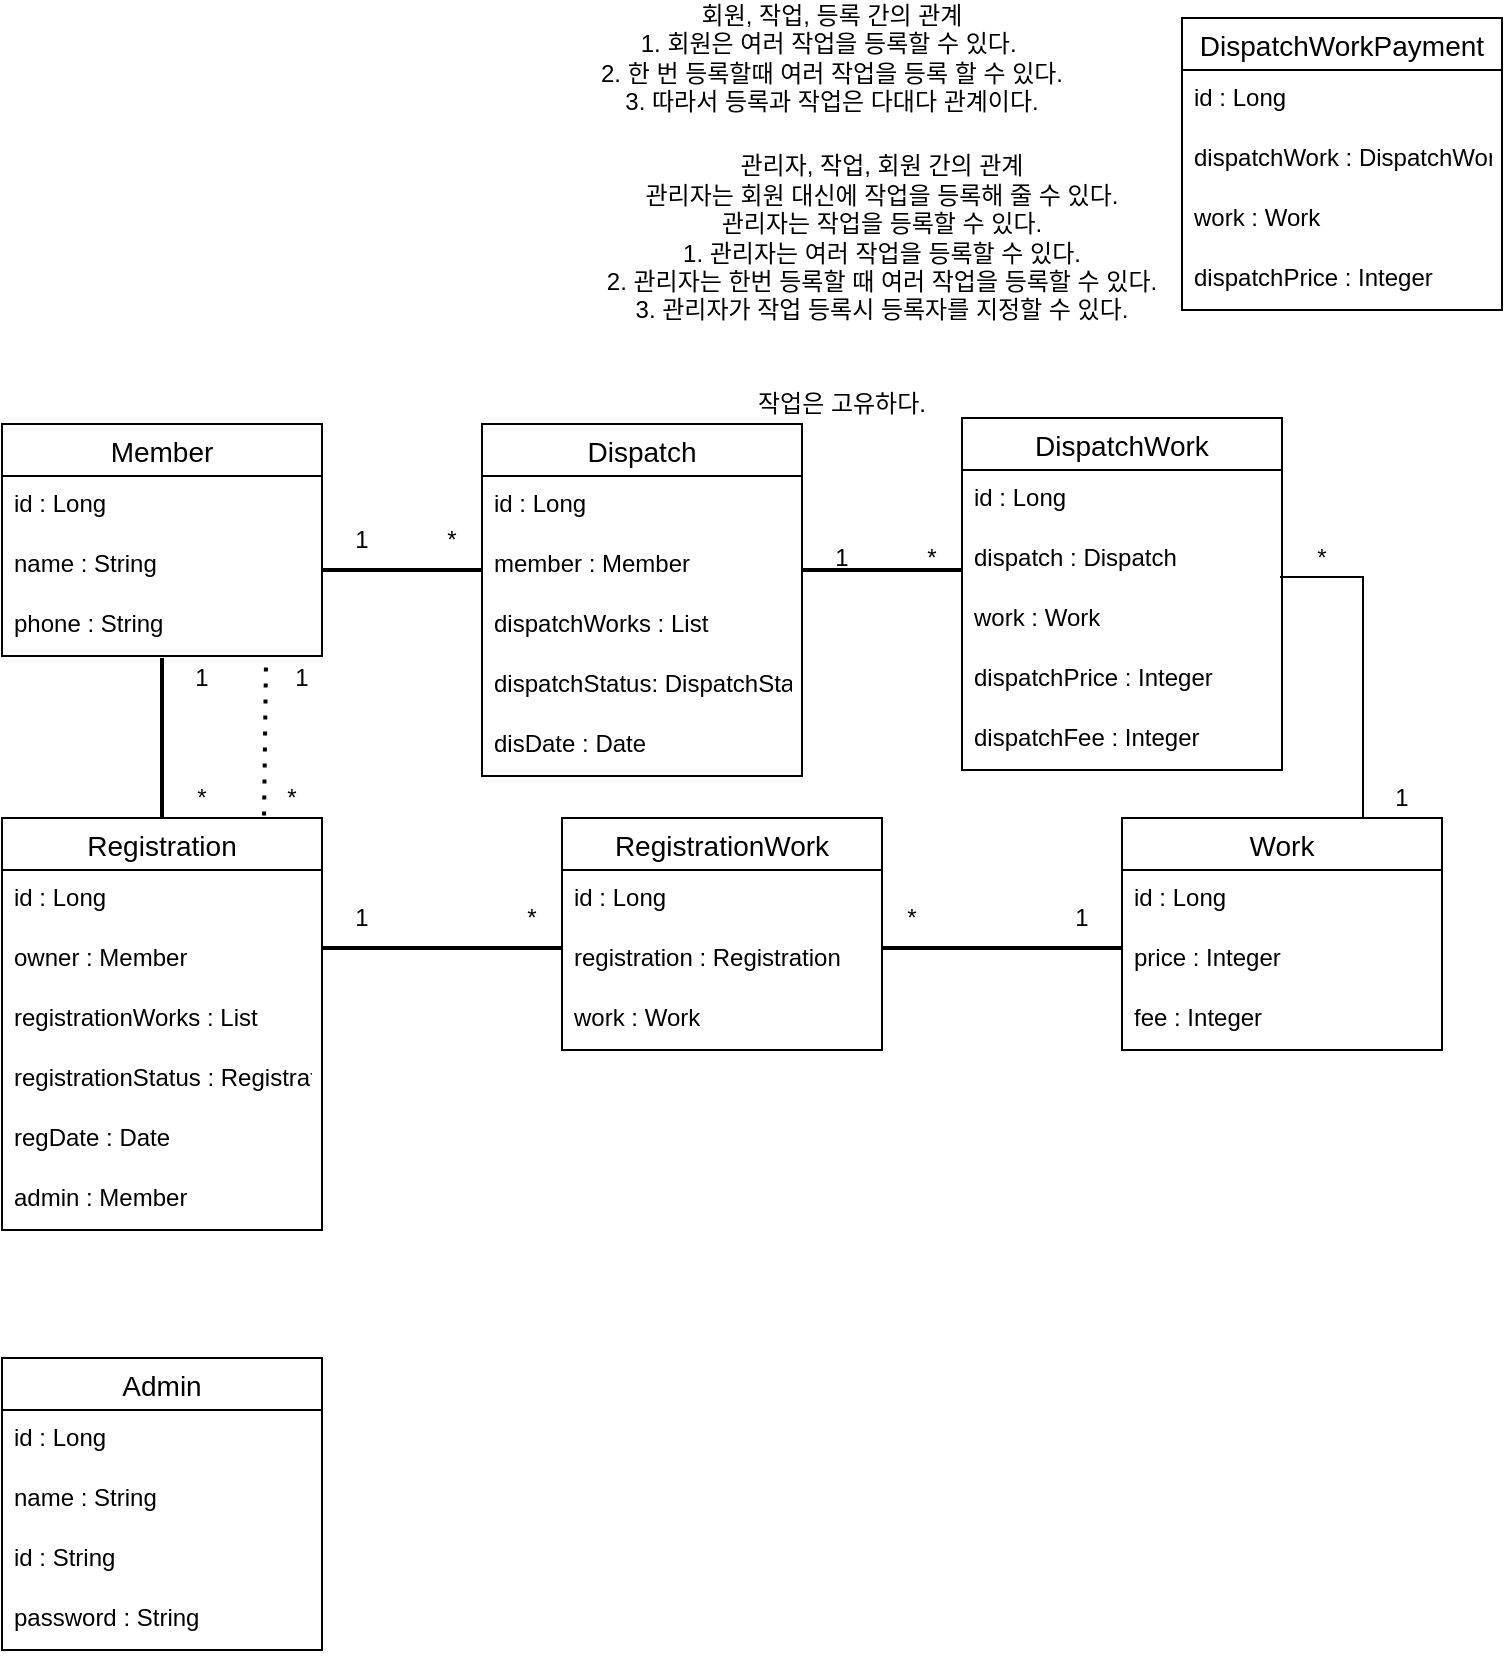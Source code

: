 <mxfile version="13.4.4" type="github">
  <diagram id="2txRi4Y_g-nlTiY-pxwm" name="Page-1">
    <mxGraphModel dx="997" dy="773" grid="1" gridSize="10" guides="1" tooltips="1" connect="1" arrows="1" fold="1" page="1" pageScale="1" pageWidth="827" pageHeight="1169" math="0" shadow="0">
      <root>
        <mxCell id="0" />
        <mxCell id="1" parent="0" />
        <mxCell id="WYVDGU74IOK8SxGDw1i1-1" value="Member" style="swimlane;fontStyle=0;childLayout=stackLayout;horizontal=1;startSize=26;horizontalStack=0;resizeParent=1;resizeParentMax=0;resizeLast=0;collapsible=1;marginBottom=0;align=center;fontSize=14;" vertex="1" parent="1">
          <mxGeometry x="40" y="283" width="160" height="116" as="geometry" />
        </mxCell>
        <mxCell id="WYVDGU74IOK8SxGDw1i1-2" value="id : Long" style="text;strokeColor=none;fillColor=none;spacingLeft=4;spacingRight=4;overflow=hidden;rotatable=0;points=[[0,0.5],[1,0.5]];portConstraint=eastwest;fontSize=12;" vertex="1" parent="WYVDGU74IOK8SxGDw1i1-1">
          <mxGeometry y="26" width="160" height="30" as="geometry" />
        </mxCell>
        <mxCell id="WYVDGU74IOK8SxGDw1i1-3" value="name : String" style="text;strokeColor=none;fillColor=none;spacingLeft=4;spacingRight=4;overflow=hidden;rotatable=0;points=[[0,0.5],[1,0.5]];portConstraint=eastwest;fontSize=12;" vertex="1" parent="WYVDGU74IOK8SxGDw1i1-1">
          <mxGeometry y="56" width="160" height="30" as="geometry" />
        </mxCell>
        <mxCell id="WYVDGU74IOK8SxGDw1i1-4" value="phone : String" style="text;strokeColor=none;fillColor=none;spacingLeft=4;spacingRight=4;overflow=hidden;rotatable=0;points=[[0,0.5],[1,0.5]];portConstraint=eastwest;fontSize=12;" vertex="1" parent="WYVDGU74IOK8SxGDw1i1-1">
          <mxGeometry y="86" width="160" height="30" as="geometry" />
        </mxCell>
        <mxCell id="WYVDGU74IOK8SxGDw1i1-16" value="" style="line;strokeWidth=2;direction=south;html=1;" vertex="1" parent="1">
          <mxGeometry x="115" y="400" width="10" height="80" as="geometry" />
        </mxCell>
        <mxCell id="WYVDGU74IOK8SxGDw1i1-17" value="1" style="text;html=1;strokeColor=none;fillColor=none;align=center;verticalAlign=middle;whiteSpace=wrap;rounded=0;" vertex="1" parent="1">
          <mxGeometry x="120" y="400" width="40" height="20" as="geometry" />
        </mxCell>
        <mxCell id="WYVDGU74IOK8SxGDw1i1-18" value="*" style="text;html=1;strokeColor=none;fillColor=none;align=center;verticalAlign=middle;whiteSpace=wrap;rounded=0;" vertex="1" parent="1">
          <mxGeometry x="125" y="460" width="30" height="20" as="geometry" />
        </mxCell>
        <mxCell id="WYVDGU74IOK8SxGDw1i1-10" value="Registration" style="swimlane;fontStyle=0;childLayout=stackLayout;horizontal=1;startSize=26;horizontalStack=0;resizeParent=1;resizeParentMax=0;resizeLast=0;collapsible=1;marginBottom=0;align=center;fontSize=14;" vertex="1" parent="1">
          <mxGeometry x="40" y="480" width="160" height="206" as="geometry" />
        </mxCell>
        <mxCell id="WYVDGU74IOK8SxGDw1i1-11" value="id : Long" style="text;strokeColor=none;fillColor=none;spacingLeft=4;spacingRight=4;overflow=hidden;rotatable=0;points=[[0,0.5],[1,0.5]];portConstraint=eastwest;fontSize=12;" vertex="1" parent="WYVDGU74IOK8SxGDw1i1-10">
          <mxGeometry y="26" width="160" height="30" as="geometry" />
        </mxCell>
        <mxCell id="WYVDGU74IOK8SxGDw1i1-49" value="owner : Member" style="text;strokeColor=none;fillColor=none;spacingLeft=4;spacingRight=4;overflow=hidden;rotatable=0;points=[[0,0.5],[1,0.5]];portConstraint=eastwest;fontSize=12;" vertex="1" parent="WYVDGU74IOK8SxGDw1i1-10">
          <mxGeometry y="56" width="160" height="30" as="geometry" />
        </mxCell>
        <mxCell id="WYVDGU74IOK8SxGDw1i1-12" value="registrationWorks : List" style="text;strokeColor=none;fillColor=none;spacingLeft=4;spacingRight=4;overflow=hidden;rotatable=0;points=[[0,0.5],[1,0.5]];portConstraint=eastwest;fontSize=12;" vertex="1" parent="WYVDGU74IOK8SxGDw1i1-10">
          <mxGeometry y="86" width="160" height="30" as="geometry" />
        </mxCell>
        <mxCell id="WYVDGU74IOK8SxGDw1i1-50" value="registrationStatus : RegistrationStatus" style="text;strokeColor=none;fillColor=none;spacingLeft=4;spacingRight=4;overflow=hidden;rotatable=0;points=[[0,0.5],[1,0.5]];portConstraint=eastwest;fontSize=12;" vertex="1" parent="WYVDGU74IOK8SxGDw1i1-10">
          <mxGeometry y="116" width="160" height="30" as="geometry" />
        </mxCell>
        <mxCell id="WYVDGU74IOK8SxGDw1i1-13" value="regDate : Date" style="text;strokeColor=none;fillColor=none;spacingLeft=4;spacingRight=4;overflow=hidden;rotatable=0;points=[[0,0.5],[1,0.5]];portConstraint=eastwest;fontSize=12;" vertex="1" parent="WYVDGU74IOK8SxGDw1i1-10">
          <mxGeometry y="146" width="160" height="30" as="geometry" />
        </mxCell>
        <mxCell id="WYVDGU74IOK8SxGDw1i1-53" value="admin : Member" style="text;strokeColor=none;fillColor=none;spacingLeft=4;spacingRight=4;overflow=hidden;rotatable=0;points=[[0,0.5],[1,0.5]];portConstraint=eastwest;fontSize=12;" vertex="1" parent="WYVDGU74IOK8SxGDw1i1-10">
          <mxGeometry y="176" width="160" height="30" as="geometry" />
        </mxCell>
        <mxCell id="WYVDGU74IOK8SxGDw1i1-24" value="" style="line;strokeWidth=2;html=1;" vertex="1" parent="1">
          <mxGeometry x="200" y="540" width="120" height="10" as="geometry" />
        </mxCell>
        <mxCell id="WYVDGU74IOK8SxGDw1i1-25" value="회원, 작업, 등록 간의 관계&lt;br&gt;1. 회원은 여러 작업을 등록할 수 있다.&amp;nbsp;&lt;br&gt;2. 한 번 등록할때 여러 작업을 등록 할 수 있다.&lt;br&gt;3. 따라서 등록과 작업은 다대다 관계이다." style="text;html=1;strokeColor=none;fillColor=none;align=center;verticalAlign=middle;whiteSpace=wrap;rounded=0;" vertex="1" parent="1">
          <mxGeometry x="240" y="90" width="430" height="20" as="geometry" />
        </mxCell>
        <mxCell id="WYVDGU74IOK8SxGDw1i1-26" value="관리자, 작업, 회원 간의 관계&lt;br&gt;관리자는 회원 대신에 작업을 등록해 줄 수 있다.&lt;br&gt;관리자는 작업을 등록할 수 있다.&lt;br&gt;1. 관리자는 여러 작업을 등록할 수 있다.&lt;br&gt;2. 관리자는 한번 등록할 때 여러 작업을 등록할 수 있다.&lt;br&gt;3. 관리자가 작업 등록시 등록자를 지정할 수 있다." style="text;html=1;strokeColor=none;fillColor=none;align=center;verticalAlign=middle;whiteSpace=wrap;rounded=0;" vertex="1" parent="1">
          <mxGeometry x="340" y="160" width="280" height="60" as="geometry" />
        </mxCell>
        <mxCell id="WYVDGU74IOK8SxGDw1i1-27" value="RegistrationWork" style="swimlane;fontStyle=0;childLayout=stackLayout;horizontal=1;startSize=26;horizontalStack=0;resizeParent=1;resizeParentMax=0;resizeLast=0;collapsible=1;marginBottom=0;align=center;fontSize=14;" vertex="1" parent="1">
          <mxGeometry x="320" y="480" width="160" height="116" as="geometry" />
        </mxCell>
        <mxCell id="WYVDGU74IOK8SxGDw1i1-28" value="id : Long" style="text;strokeColor=none;fillColor=none;spacingLeft=4;spacingRight=4;overflow=hidden;rotatable=0;points=[[0,0.5],[1,0.5]];portConstraint=eastwest;fontSize=12;" vertex="1" parent="WYVDGU74IOK8SxGDw1i1-27">
          <mxGeometry y="26" width="160" height="30" as="geometry" />
        </mxCell>
        <mxCell id="WYVDGU74IOK8SxGDw1i1-29" value="registration : Registration" style="text;strokeColor=none;fillColor=none;spacingLeft=4;spacingRight=4;overflow=hidden;rotatable=0;points=[[0,0.5],[1,0.5]];portConstraint=eastwest;fontSize=12;" vertex="1" parent="WYVDGU74IOK8SxGDw1i1-27">
          <mxGeometry y="56" width="160" height="30" as="geometry" />
        </mxCell>
        <mxCell id="WYVDGU74IOK8SxGDw1i1-51" value="work : Work" style="text;strokeColor=none;fillColor=none;spacingLeft=4;spacingRight=4;overflow=hidden;rotatable=0;points=[[0,0.5],[1,0.5]];portConstraint=eastwest;fontSize=12;" vertex="1" parent="WYVDGU74IOK8SxGDw1i1-27">
          <mxGeometry y="86" width="160" height="30" as="geometry" />
        </mxCell>
        <mxCell id="WYVDGU74IOK8SxGDw1i1-31" value="작업은 고유하다." style="text;html=1;strokeColor=none;fillColor=none;align=center;verticalAlign=middle;whiteSpace=wrap;rounded=0;" vertex="1" parent="1">
          <mxGeometry x="360" y="263" width="200" height="20" as="geometry" />
        </mxCell>
        <mxCell id="WYVDGU74IOK8SxGDw1i1-32" value="1" style="text;html=1;strokeColor=none;fillColor=none;align=center;verticalAlign=middle;whiteSpace=wrap;rounded=0;" vertex="1" parent="1">
          <mxGeometry x="200" y="520" width="40" height="20" as="geometry" />
        </mxCell>
        <mxCell id="WYVDGU74IOK8SxGDw1i1-33" value="*" style="text;html=1;strokeColor=none;fillColor=none;align=center;verticalAlign=middle;whiteSpace=wrap;rounded=0;" vertex="1" parent="1">
          <mxGeometry x="290" y="520" width="30" height="20" as="geometry" />
        </mxCell>
        <mxCell id="WYVDGU74IOK8SxGDw1i1-5" value="Work" style="swimlane;fontStyle=0;childLayout=stackLayout;horizontal=1;startSize=26;horizontalStack=0;resizeParent=1;resizeParentMax=0;resizeLast=0;collapsible=1;marginBottom=0;align=center;fontSize=14;" vertex="1" parent="1">
          <mxGeometry x="600" y="480" width="160" height="116" as="geometry" />
        </mxCell>
        <mxCell id="WYVDGU74IOK8SxGDw1i1-6" value="id : Long" style="text;strokeColor=none;fillColor=none;spacingLeft=4;spacingRight=4;overflow=hidden;rotatable=0;points=[[0,0.5],[1,0.5]];portConstraint=eastwest;fontSize=12;" vertex="1" parent="WYVDGU74IOK8SxGDw1i1-5">
          <mxGeometry y="26" width="160" height="30" as="geometry" />
        </mxCell>
        <mxCell id="WYVDGU74IOK8SxGDw1i1-7" value="price : Integer" style="text;strokeColor=none;fillColor=none;spacingLeft=4;spacingRight=4;overflow=hidden;rotatable=0;points=[[0,0.5],[1,0.5]];portConstraint=eastwest;fontSize=12;" vertex="1" parent="WYVDGU74IOK8SxGDw1i1-5">
          <mxGeometry y="56" width="160" height="30" as="geometry" />
        </mxCell>
        <mxCell id="WYVDGU74IOK8SxGDw1i1-8" value="fee : Integer" style="text;strokeColor=none;fillColor=none;spacingLeft=4;spacingRight=4;overflow=hidden;rotatable=0;points=[[0,0.5],[1,0.5]];portConstraint=eastwest;fontSize=12;" vertex="1" parent="WYVDGU74IOK8SxGDw1i1-5">
          <mxGeometry y="86" width="160" height="30" as="geometry" />
        </mxCell>
        <mxCell id="WYVDGU74IOK8SxGDw1i1-36" value="" style="line;strokeWidth=2;html=1;" vertex="1" parent="1">
          <mxGeometry x="480" y="540" width="120" height="10" as="geometry" />
        </mxCell>
        <mxCell id="WYVDGU74IOK8SxGDw1i1-37" value="*" style="text;html=1;strokeColor=none;fillColor=none;align=center;verticalAlign=middle;whiteSpace=wrap;rounded=0;" vertex="1" parent="1">
          <mxGeometry x="480" y="520" width="30" height="20" as="geometry" />
        </mxCell>
        <mxCell id="WYVDGU74IOK8SxGDw1i1-38" value="1" style="text;html=1;strokeColor=none;fillColor=none;align=center;verticalAlign=middle;whiteSpace=wrap;rounded=0;" vertex="1" parent="1">
          <mxGeometry x="560" y="520" width="40" height="20" as="geometry" />
        </mxCell>
        <mxCell id="WYVDGU74IOK8SxGDw1i1-52" value="" style="endArrow=none;dashed=1;html=1;dashPattern=1 3;strokeWidth=2;entryX=0.825;entryY=1.067;entryDx=0;entryDy=0;entryPerimeter=0;exitX=0.819;exitY=-0.006;exitDx=0;exitDy=0;exitPerimeter=0;" edge="1" parent="1" source="WYVDGU74IOK8SxGDw1i1-10" target="WYVDGU74IOK8SxGDw1i1-4">
          <mxGeometry width="50" height="50" relative="1" as="geometry">
            <mxPoint x="500" y="640" as="sourcePoint" />
            <mxPoint x="550" y="590" as="targetPoint" />
          </mxGeometry>
        </mxCell>
        <mxCell id="WYVDGU74IOK8SxGDw1i1-54" value="1" style="text;html=1;strokeColor=none;fillColor=none;align=center;verticalAlign=middle;whiteSpace=wrap;rounded=0;" vertex="1" parent="1">
          <mxGeometry x="170" y="400" width="40" height="20" as="geometry" />
        </mxCell>
        <mxCell id="WYVDGU74IOK8SxGDw1i1-55" value="*" style="text;html=1;strokeColor=none;fillColor=none;align=center;verticalAlign=middle;whiteSpace=wrap;rounded=0;" vertex="1" parent="1">
          <mxGeometry x="170" y="460" width="30" height="20" as="geometry" />
        </mxCell>
        <mxCell id="WYVDGU74IOK8SxGDw1i1-44" value="Admin" style="swimlane;fontStyle=0;childLayout=stackLayout;horizontal=1;startSize=26;horizontalStack=0;resizeParent=1;resizeParentMax=0;resizeLast=0;collapsible=1;marginBottom=0;align=center;fontSize=14;" vertex="1" parent="1">
          <mxGeometry x="40" y="750" width="160" height="146" as="geometry" />
        </mxCell>
        <mxCell id="WYVDGU74IOK8SxGDw1i1-45" value="id : Long" style="text;strokeColor=none;fillColor=none;spacingLeft=4;spacingRight=4;overflow=hidden;rotatable=0;points=[[0,0.5],[1,0.5]];portConstraint=eastwest;fontSize=12;" vertex="1" parent="WYVDGU74IOK8SxGDw1i1-44">
          <mxGeometry y="26" width="160" height="30" as="geometry" />
        </mxCell>
        <mxCell id="WYVDGU74IOK8SxGDw1i1-46" value="name : String" style="text;strokeColor=none;fillColor=none;spacingLeft=4;spacingRight=4;overflow=hidden;rotatable=0;points=[[0,0.5],[1,0.5]];portConstraint=eastwest;fontSize=12;" vertex="1" parent="WYVDGU74IOK8SxGDw1i1-44">
          <mxGeometry y="56" width="160" height="30" as="geometry" />
        </mxCell>
        <mxCell id="WYVDGU74IOK8SxGDw1i1-47" value="id : String" style="text;strokeColor=none;fillColor=none;spacingLeft=4;spacingRight=4;overflow=hidden;rotatable=0;points=[[0,0.5],[1,0.5]];portConstraint=eastwest;fontSize=12;" vertex="1" parent="WYVDGU74IOK8SxGDw1i1-44">
          <mxGeometry y="86" width="160" height="30" as="geometry" />
        </mxCell>
        <mxCell id="WYVDGU74IOK8SxGDw1i1-48" value="password : String" style="text;strokeColor=none;fillColor=none;spacingLeft=4;spacingRight=4;overflow=hidden;rotatable=0;points=[[0,0.5],[1,0.5]];portConstraint=eastwest;fontSize=12;" vertex="1" parent="WYVDGU74IOK8SxGDw1i1-44">
          <mxGeometry y="116" width="160" height="30" as="geometry" />
        </mxCell>
        <mxCell id="WYVDGU74IOK8SxGDw1i1-56" value="Dispatch" style="swimlane;fontStyle=0;childLayout=stackLayout;horizontal=1;startSize=26;horizontalStack=0;resizeParent=1;resizeParentMax=0;resizeLast=0;collapsible=1;marginBottom=0;align=center;fontSize=14;" vertex="1" parent="1">
          <mxGeometry x="280" y="283" width="160" height="176" as="geometry" />
        </mxCell>
        <mxCell id="WYVDGU74IOK8SxGDw1i1-57" value="id : Long" style="text;strokeColor=none;fillColor=none;spacingLeft=4;spacingRight=4;overflow=hidden;rotatable=0;points=[[0,0.5],[1,0.5]];portConstraint=eastwest;fontSize=12;" vertex="1" parent="WYVDGU74IOK8SxGDw1i1-56">
          <mxGeometry y="26" width="160" height="30" as="geometry" />
        </mxCell>
        <mxCell id="WYVDGU74IOK8SxGDw1i1-58" value="member : Member" style="text;strokeColor=none;fillColor=none;spacingLeft=4;spacingRight=4;overflow=hidden;rotatable=0;points=[[0,0.5],[1,0.5]];portConstraint=eastwest;fontSize=12;" vertex="1" parent="WYVDGU74IOK8SxGDw1i1-56">
          <mxGeometry y="56" width="160" height="30" as="geometry" />
        </mxCell>
        <mxCell id="WYVDGU74IOK8SxGDw1i1-77" value="dispatchWorks : List" style="text;strokeColor=none;fillColor=none;spacingLeft=4;spacingRight=4;overflow=hidden;rotatable=0;points=[[0,0.5],[1,0.5]];portConstraint=eastwest;fontSize=12;" vertex="1" parent="WYVDGU74IOK8SxGDw1i1-56">
          <mxGeometry y="86" width="160" height="30" as="geometry" />
        </mxCell>
        <mxCell id="WYVDGU74IOK8SxGDw1i1-69" value="dispatchStatus: DispatchStatus" style="text;strokeColor=none;fillColor=none;spacingLeft=4;spacingRight=4;overflow=hidden;rotatable=0;points=[[0,0.5],[1,0.5]];portConstraint=eastwest;fontSize=12;" vertex="1" parent="WYVDGU74IOK8SxGDw1i1-56">
          <mxGeometry y="116" width="160" height="30" as="geometry" />
        </mxCell>
        <mxCell id="WYVDGU74IOK8SxGDw1i1-60" value="disDate : Date" style="text;strokeColor=none;fillColor=none;spacingLeft=4;spacingRight=4;overflow=hidden;rotatable=0;points=[[0,0.5],[1,0.5]];portConstraint=eastwest;fontSize=12;" vertex="1" parent="WYVDGU74IOK8SxGDw1i1-56">
          <mxGeometry y="146" width="160" height="30" as="geometry" />
        </mxCell>
        <mxCell id="WYVDGU74IOK8SxGDw1i1-61" value="" style="line;strokeWidth=2;html=1;" vertex="1" parent="1">
          <mxGeometry x="200" y="351" width="80" height="10" as="geometry" />
        </mxCell>
        <mxCell id="WYVDGU74IOK8SxGDw1i1-62" value="1" style="text;html=1;strokeColor=none;fillColor=none;align=center;verticalAlign=middle;whiteSpace=wrap;rounded=0;" vertex="1" parent="1">
          <mxGeometry x="200" y="331" width="40" height="20" as="geometry" />
        </mxCell>
        <mxCell id="WYVDGU74IOK8SxGDw1i1-63" value="*" style="text;html=1;strokeColor=none;fillColor=none;align=center;verticalAlign=middle;whiteSpace=wrap;rounded=0;" vertex="1" parent="1">
          <mxGeometry x="250" y="331" width="30" height="20" as="geometry" />
        </mxCell>
        <mxCell id="WYVDGU74IOK8SxGDw1i1-67" value="1" style="text;html=1;strokeColor=none;fillColor=none;align=center;verticalAlign=middle;whiteSpace=wrap;rounded=0;" vertex="1" parent="1">
          <mxGeometry x="440" y="340" width="40" height="20" as="geometry" />
        </mxCell>
        <mxCell id="WYVDGU74IOK8SxGDw1i1-68" value="1" style="text;html=1;strokeColor=none;fillColor=none;align=center;verticalAlign=middle;whiteSpace=wrap;rounded=0;" vertex="1" parent="1">
          <mxGeometry x="720" y="460" width="40" height="20" as="geometry" />
        </mxCell>
        <mxCell id="WYVDGU74IOK8SxGDw1i1-70" value="DispatchWork" style="swimlane;fontStyle=0;childLayout=stackLayout;horizontal=1;startSize=26;horizontalStack=0;resizeParent=1;resizeParentMax=0;resizeLast=0;collapsible=1;marginBottom=0;align=center;fontSize=14;" vertex="1" parent="1">
          <mxGeometry x="520" y="280" width="160" height="176" as="geometry" />
        </mxCell>
        <mxCell id="WYVDGU74IOK8SxGDw1i1-71" value="id : Long" style="text;strokeColor=none;fillColor=none;spacingLeft=4;spacingRight=4;overflow=hidden;rotatable=0;points=[[0,0.5],[1,0.5]];portConstraint=eastwest;fontSize=12;" vertex="1" parent="WYVDGU74IOK8SxGDw1i1-70">
          <mxGeometry y="26" width="160" height="30" as="geometry" />
        </mxCell>
        <mxCell id="WYVDGU74IOK8SxGDw1i1-72" value="dispatch : Dispatch" style="text;strokeColor=none;fillColor=none;spacingLeft=4;spacingRight=4;overflow=hidden;rotatable=0;points=[[0,0.5],[1,0.5]];portConstraint=eastwest;fontSize=12;" vertex="1" parent="WYVDGU74IOK8SxGDw1i1-70">
          <mxGeometry y="56" width="160" height="30" as="geometry" />
        </mxCell>
        <mxCell id="WYVDGU74IOK8SxGDw1i1-73" value="work : Work" style="text;strokeColor=none;fillColor=none;spacingLeft=4;spacingRight=4;overflow=hidden;rotatable=0;points=[[0,0.5],[1,0.5]];portConstraint=eastwest;fontSize=12;" vertex="1" parent="WYVDGU74IOK8SxGDw1i1-70">
          <mxGeometry y="86" width="160" height="30" as="geometry" />
        </mxCell>
        <mxCell id="WYVDGU74IOK8SxGDw1i1-86" value="dispatchPrice : Integer" style="text;strokeColor=none;fillColor=none;spacingLeft=4;spacingRight=4;overflow=hidden;rotatable=0;points=[[0,0.5],[1,0.5]];portConstraint=eastwest;fontSize=12;" vertex="1" parent="WYVDGU74IOK8SxGDw1i1-70">
          <mxGeometry y="116" width="160" height="30" as="geometry" />
        </mxCell>
        <mxCell id="WYVDGU74IOK8SxGDw1i1-80" value="dispatchFee : Integer" style="text;strokeColor=none;fillColor=none;spacingLeft=4;spacingRight=4;overflow=hidden;rotatable=0;points=[[0,0.5],[1,0.5]];portConstraint=eastwest;fontSize=12;" vertex="1" parent="WYVDGU74IOK8SxGDw1i1-70">
          <mxGeometry y="146" width="160" height="30" as="geometry" />
        </mxCell>
        <mxCell id="WYVDGU74IOK8SxGDw1i1-74" value="" style="line;strokeWidth=2;html=1;" vertex="1" parent="1">
          <mxGeometry x="440" y="351" width="80" height="10" as="geometry" />
        </mxCell>
        <mxCell id="WYVDGU74IOK8SxGDw1i1-75" value="*" style="text;html=1;strokeColor=none;fillColor=none;align=center;verticalAlign=middle;whiteSpace=wrap;rounded=0;" vertex="1" parent="1">
          <mxGeometry x="490" y="340" width="30" height="20" as="geometry" />
        </mxCell>
        <mxCell id="WYVDGU74IOK8SxGDw1i1-76" value="*" style="text;html=1;strokeColor=none;fillColor=none;align=center;verticalAlign=middle;whiteSpace=wrap;rounded=0;" vertex="1" parent="1">
          <mxGeometry x="685" y="340" width="30" height="20" as="geometry" />
        </mxCell>
        <mxCell id="WYVDGU74IOK8SxGDw1i1-78" value="" style="shape=partialRectangle;whiteSpace=wrap;html=1;bottom=0;right=0;fillColor=none;rotation=90;" vertex="1" parent="1">
          <mxGeometry x="640" y="399" width="120" height="41" as="geometry" />
        </mxCell>
        <mxCell id="WYVDGU74IOK8SxGDw1i1-81" value="DispatchWorkPayment" style="swimlane;fontStyle=0;childLayout=stackLayout;horizontal=1;startSize=26;horizontalStack=0;resizeParent=1;resizeParentMax=0;resizeLast=0;collapsible=1;marginBottom=0;align=center;fontSize=14;" vertex="1" parent="1">
          <mxGeometry x="630" y="80" width="160" height="146" as="geometry" />
        </mxCell>
        <mxCell id="WYVDGU74IOK8SxGDw1i1-82" value="id : Long" style="text;strokeColor=none;fillColor=none;spacingLeft=4;spacingRight=4;overflow=hidden;rotatable=0;points=[[0,0.5],[1,0.5]];portConstraint=eastwest;fontSize=12;" vertex="1" parent="WYVDGU74IOK8SxGDw1i1-81">
          <mxGeometry y="26" width="160" height="30" as="geometry" />
        </mxCell>
        <mxCell id="WYVDGU74IOK8SxGDw1i1-83" value="dispatchWork : DispatchWork" style="text;strokeColor=none;fillColor=none;spacingLeft=4;spacingRight=4;overflow=hidden;rotatable=0;points=[[0,0.5],[1,0.5]];portConstraint=eastwest;fontSize=12;" vertex="1" parent="WYVDGU74IOK8SxGDw1i1-81">
          <mxGeometry y="56" width="160" height="30" as="geometry" />
        </mxCell>
        <mxCell id="WYVDGU74IOK8SxGDw1i1-84" value="work : Work" style="text;strokeColor=none;fillColor=none;spacingLeft=4;spacingRight=4;overflow=hidden;rotatable=0;points=[[0,0.5],[1,0.5]];portConstraint=eastwest;fontSize=12;" vertex="1" parent="WYVDGU74IOK8SxGDw1i1-81">
          <mxGeometry y="86" width="160" height="30" as="geometry" />
        </mxCell>
        <mxCell id="WYVDGU74IOK8SxGDw1i1-85" value="dispatchPrice : Integer" style="text;strokeColor=none;fillColor=none;spacingLeft=4;spacingRight=4;overflow=hidden;rotatable=0;points=[[0,0.5],[1,0.5]];portConstraint=eastwest;fontSize=12;" vertex="1" parent="WYVDGU74IOK8SxGDw1i1-81">
          <mxGeometry y="116" width="160" height="30" as="geometry" />
        </mxCell>
      </root>
    </mxGraphModel>
  </diagram>
</mxfile>
